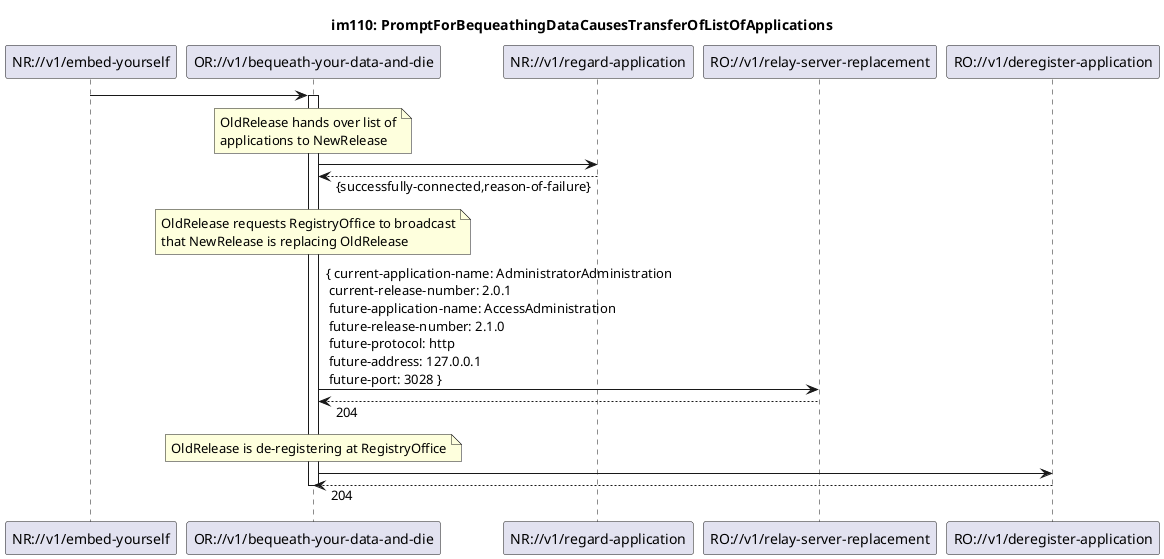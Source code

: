 @startuml im000_BequeathYourDataAndDie
skinparam responseMessageBelowArrow true

title
im110: PromptForBequeathingDataCausesTransferOfListOfApplications
end title

participant "NR://v1/embed-yourself" as NewRelease
participant "OR://v1/bequeath-your-data-and-die" as OldRelease
participant "NR://v1/regard-application" as NrGetsApplications
participant "RO://v1/relay-server-replacement" as RelayServerReplacement
participant "RO://v1/deregister-application" as Deregister

NewRelease -> OldRelease
activate OldRelease

note over OldRelease
OldRelease hands over list of
applications to NewRelease
end note
OldRelease -> NrGetsApplications
OldRelease <-- NrGetsApplications : {successfully-connected,reason-of-failure}

note over OldRelease
OldRelease requests RegistryOffice to broadcast
that NewRelease is replacing OldRelease
end note
OldRelease -> RelayServerReplacement : { current-application-name: AdministratorAdministration \n current-release-number: 2.0.1 \n future-application-name: AccessAdministration \n future-release-number: 2.1.0 \n future-protocol: http \n future-address: 127.0.0.1 \n future-port: 3028 }
OldRelease <-- RelayServerReplacement : 204

note over OldRelease
OldRelease is de-registering at RegistryOffice
end note
OldRelease -> Deregister
OldRelease <-- Deregister : 204

deactivate OldRelease

@enduml